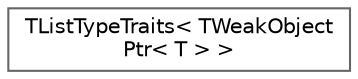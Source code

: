 digraph "Graphical Class Hierarchy"
{
 // INTERACTIVE_SVG=YES
 // LATEX_PDF_SIZE
  bgcolor="transparent";
  edge [fontname=Helvetica,fontsize=10,labelfontname=Helvetica,labelfontsize=10];
  node [fontname=Helvetica,fontsize=10,shape=box,height=0.2,width=0.4];
  rankdir="LR";
  Node0 [id="Node000000",label="TListTypeTraits\< TWeakObject\lPtr\< T \> \>",height=0.2,width=0.4,color="grey40", fillcolor="white", style="filled",URL="$d2/d2f/structTListTypeTraits_3_01TWeakObjectPtr_3_01T_01_4_01_4.html",tooltip="Pointer-related functionality (e.g."];
}
